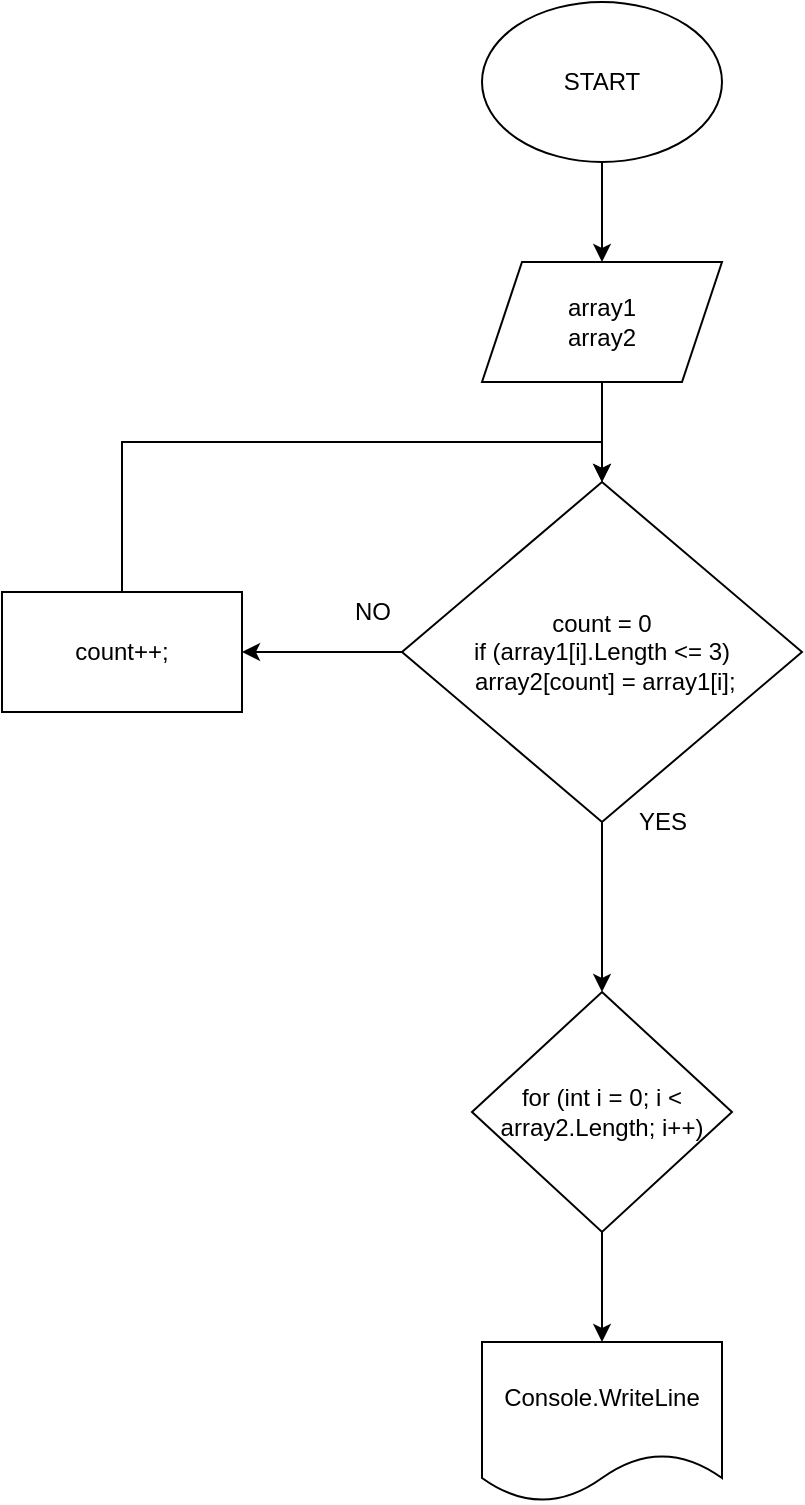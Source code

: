 <mxfile version="20.0.1" type="device"><diagram id="cP55l-1Iz_VyxehXR0zJ" name="Page-1"><mxGraphModel dx="2062" dy="1116" grid="1" gridSize="10" guides="1" tooltips="1" connect="1" arrows="1" fold="1" page="1" pageScale="1" pageWidth="827" pageHeight="1169" math="0" shadow="0"><root><mxCell id="0"/><mxCell id="1" parent="0"/><mxCell id="9OAJ82deUPOZXbfVqBLZ-12" style="edgeStyle=orthogonalEdgeStyle;rounded=0;orthogonalLoop=1;jettySize=auto;html=1;entryX=0.5;entryY=0;entryDx=0;entryDy=0;" parent="1" source="9OAJ82deUPOZXbfVqBLZ-1" target="9OAJ82deUPOZXbfVqBLZ-2" edge="1"><mxGeometry relative="1" as="geometry"/></mxCell><mxCell id="9OAJ82deUPOZXbfVqBLZ-1" value="START" style="ellipse;whiteSpace=wrap;html=1;" parent="1" vertex="1"><mxGeometry x="330" y="30" width="120" height="80" as="geometry"/></mxCell><mxCell id="9OAJ82deUPOZXbfVqBLZ-11" style="edgeStyle=orthogonalEdgeStyle;rounded=0;orthogonalLoop=1;jettySize=auto;html=1;entryX=0.5;entryY=0;entryDx=0;entryDy=0;" parent="1" source="9OAJ82deUPOZXbfVqBLZ-2" target="9OAJ82deUPOZXbfVqBLZ-3" edge="1"><mxGeometry relative="1" as="geometry"/></mxCell><mxCell id="9OAJ82deUPOZXbfVqBLZ-2" value="array1&lt;br&gt;array2" style="shape=parallelogram;perimeter=parallelogramPerimeter;whiteSpace=wrap;html=1;fixedSize=1;" parent="1" vertex="1"><mxGeometry x="330" y="160" width="120" height="60" as="geometry"/></mxCell><mxCell id="9OAJ82deUPOZXbfVqBLZ-5" style="edgeStyle=orthogonalEdgeStyle;rounded=0;orthogonalLoop=1;jettySize=auto;html=1;entryX=0.5;entryY=0;entryDx=0;entryDy=0;" parent="1" source="9OAJ82deUPOZXbfVqBLZ-3" target="9OAJ82deUPOZXbfVqBLZ-4" edge="1"><mxGeometry relative="1" as="geometry"/></mxCell><mxCell id="9OAJ82deUPOZXbfVqBLZ-7" style="edgeStyle=orthogonalEdgeStyle;rounded=0;orthogonalLoop=1;jettySize=auto;html=1;" parent="1" source="9OAJ82deUPOZXbfVqBLZ-3" target="9OAJ82deUPOZXbfVqBLZ-6" edge="1"><mxGeometry relative="1" as="geometry"/></mxCell><mxCell id="9OAJ82deUPOZXbfVqBLZ-3" value="&lt;div&gt;count = 0&lt;/div&gt;&lt;div&gt;if (array1[i].Length &amp;lt;= 3)&lt;/div&gt;&lt;div&gt;&amp;nbsp;array2[count] = array1[i];&lt;/div&gt;" style="rhombus;whiteSpace=wrap;html=1;" parent="1" vertex="1"><mxGeometry x="290" y="270" width="200" height="170" as="geometry"/></mxCell><mxCell id="9OAJ82deUPOZXbfVqBLZ-14" style="edgeStyle=orthogonalEdgeStyle;rounded=0;orthogonalLoop=1;jettySize=auto;html=1;entryX=0.5;entryY=0;entryDx=0;entryDy=0;" parent="1" source="9OAJ82deUPOZXbfVqBLZ-4" target="9OAJ82deUPOZXbfVqBLZ-8" edge="1"><mxGeometry relative="1" as="geometry"/></mxCell><mxCell id="9OAJ82deUPOZXbfVqBLZ-4" value="for (int i = 0; i &amp;lt; array2.Length; i++)" style="rhombus;whiteSpace=wrap;html=1;" parent="1" vertex="1"><mxGeometry x="325" y="525" width="130" height="120" as="geometry"/></mxCell><mxCell id="9OAJ82deUPOZXbfVqBLZ-13" style="edgeStyle=orthogonalEdgeStyle;rounded=0;orthogonalLoop=1;jettySize=auto;html=1;entryX=0.5;entryY=0;entryDx=0;entryDy=0;" parent="1" source="9OAJ82deUPOZXbfVqBLZ-6" target="9OAJ82deUPOZXbfVqBLZ-3" edge="1"><mxGeometry relative="1" as="geometry"><Array as="points"><mxPoint x="150" y="250"/><mxPoint x="390" y="250"/></Array></mxGeometry></mxCell><mxCell id="9OAJ82deUPOZXbfVqBLZ-6" value="&lt;span style=&quot;&quot;&gt;count++;&lt;/span&gt;" style="rounded=0;whiteSpace=wrap;html=1;" parent="1" vertex="1"><mxGeometry x="90" y="325" width="120" height="60" as="geometry"/></mxCell><mxCell id="9OAJ82deUPOZXbfVqBLZ-8" value="Console.WriteLine" style="shape=document;whiteSpace=wrap;html=1;boundedLbl=1;" parent="1" vertex="1"><mxGeometry x="330" y="700" width="120" height="80" as="geometry"/></mxCell><mxCell id="9OAJ82deUPOZXbfVqBLZ-9" value="YES" style="text;html=1;align=center;verticalAlign=middle;resizable=0;points=[];autosize=1;strokeColor=none;fillColor=none;" parent="1" vertex="1"><mxGeometry x="400" y="430" width="40" height="20" as="geometry"/></mxCell><mxCell id="9OAJ82deUPOZXbfVqBLZ-10" value="NO" style="text;html=1;align=center;verticalAlign=middle;resizable=0;points=[];autosize=1;strokeColor=none;fillColor=none;" parent="1" vertex="1"><mxGeometry x="260" y="325" width="30" height="20" as="geometry"/></mxCell></root></mxGraphModel></diagram></mxfile>